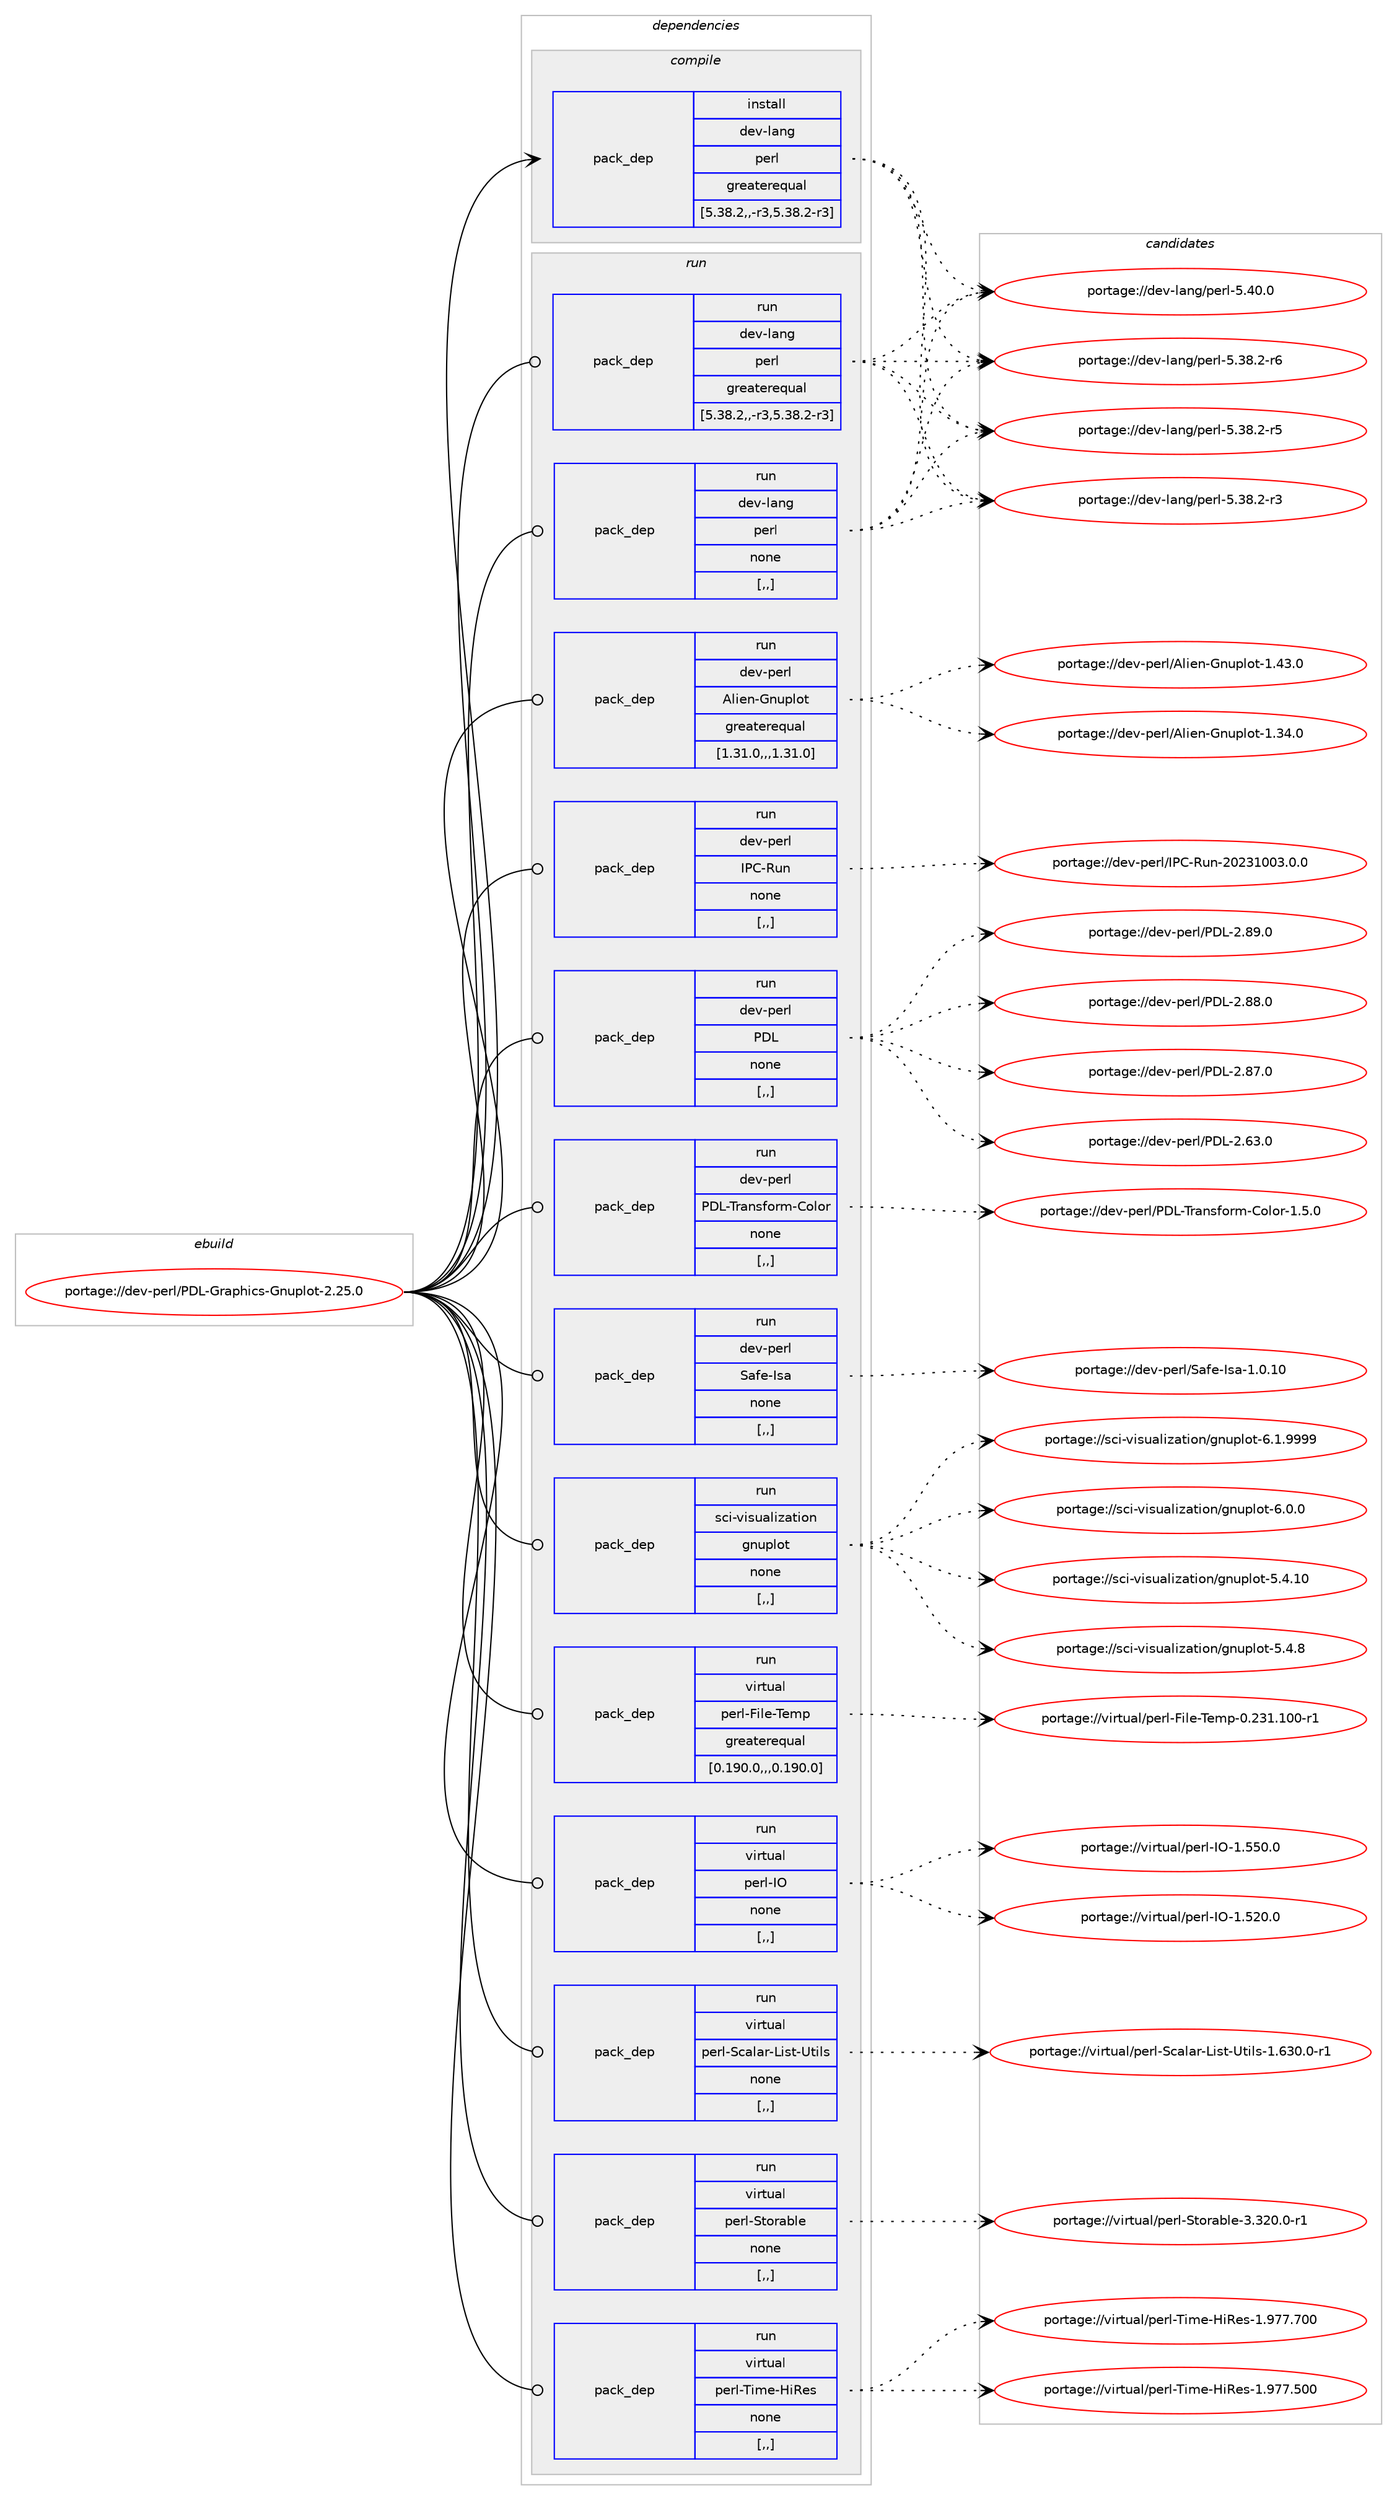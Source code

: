 digraph prolog {

# *************
# Graph options
# *************

newrank=true;
concentrate=true;
compound=true;
graph [rankdir=LR,fontname=Helvetica,fontsize=10,ranksep=1.5];#, ranksep=2.5, nodesep=0.2];
edge  [arrowhead=vee];
node  [fontname=Helvetica,fontsize=10];

# **********
# The ebuild
# **********

subgraph cluster_leftcol {
color=gray;
label=<<i>ebuild</i>>;
id [label="portage://dev-perl/PDL-Graphics-Gnuplot-2.25.0", color=red, width=4, href="../dev-perl/PDL-Graphics-Gnuplot-2.25.0.svg"];
}

# ****************
# The dependencies
# ****************

subgraph cluster_midcol {
color=gray;
label=<<i>dependencies</i>>;
subgraph cluster_compile {
fillcolor="#eeeeee";
style=filled;
label=<<i>compile</i>>;
subgraph pack104101 {
dependency135376 [label=<<TABLE BORDER="0" CELLBORDER="1" CELLSPACING="0" CELLPADDING="4" WIDTH="220"><TR><TD ROWSPAN="6" CELLPADDING="30">pack_dep</TD></TR><TR><TD WIDTH="110">install</TD></TR><TR><TD>dev-lang</TD></TR><TR><TD>perl</TD></TR><TR><TD>greaterequal</TD></TR><TR><TD>[5.38.2,,-r3,5.38.2-r3]</TD></TR></TABLE>>, shape=none, color=blue];
}
id:e -> dependency135376:w [weight=20,style="solid",arrowhead="vee"];
}
subgraph cluster_compileandrun {
fillcolor="#eeeeee";
style=filled;
label=<<i>compile and run</i>>;
}
subgraph cluster_run {
fillcolor="#eeeeee";
style=filled;
label=<<i>run</i>>;
subgraph pack104102 {
dependency135377 [label=<<TABLE BORDER="0" CELLBORDER="1" CELLSPACING="0" CELLPADDING="4" WIDTH="220"><TR><TD ROWSPAN="6" CELLPADDING="30">pack_dep</TD></TR><TR><TD WIDTH="110">run</TD></TR><TR><TD>dev-lang</TD></TR><TR><TD>perl</TD></TR><TR><TD>greaterequal</TD></TR><TR><TD>[5.38.2,,-r3,5.38.2-r3]</TD></TR></TABLE>>, shape=none, color=blue];
}
id:e -> dependency135377:w [weight=20,style="solid",arrowhead="odot"];
subgraph pack104103 {
dependency135378 [label=<<TABLE BORDER="0" CELLBORDER="1" CELLSPACING="0" CELLPADDING="4" WIDTH="220"><TR><TD ROWSPAN="6" CELLPADDING="30">pack_dep</TD></TR><TR><TD WIDTH="110">run</TD></TR><TR><TD>dev-lang</TD></TR><TR><TD>perl</TD></TR><TR><TD>none</TD></TR><TR><TD>[,,]</TD></TR></TABLE>>, shape=none, color=blue];
}
id:e -> dependency135378:w [weight=20,style="solid",arrowhead="odot"];
subgraph pack104104 {
dependency135379 [label=<<TABLE BORDER="0" CELLBORDER="1" CELLSPACING="0" CELLPADDING="4" WIDTH="220"><TR><TD ROWSPAN="6" CELLPADDING="30">pack_dep</TD></TR><TR><TD WIDTH="110">run</TD></TR><TR><TD>dev-perl</TD></TR><TR><TD>Alien-Gnuplot</TD></TR><TR><TD>greaterequal</TD></TR><TR><TD>[1.31.0,,,1.31.0]</TD></TR></TABLE>>, shape=none, color=blue];
}
id:e -> dependency135379:w [weight=20,style="solid",arrowhead="odot"];
subgraph pack104105 {
dependency135380 [label=<<TABLE BORDER="0" CELLBORDER="1" CELLSPACING="0" CELLPADDING="4" WIDTH="220"><TR><TD ROWSPAN="6" CELLPADDING="30">pack_dep</TD></TR><TR><TD WIDTH="110">run</TD></TR><TR><TD>dev-perl</TD></TR><TR><TD>IPC-Run</TD></TR><TR><TD>none</TD></TR><TR><TD>[,,]</TD></TR></TABLE>>, shape=none, color=blue];
}
id:e -> dependency135380:w [weight=20,style="solid",arrowhead="odot"];
subgraph pack104106 {
dependency135381 [label=<<TABLE BORDER="0" CELLBORDER="1" CELLSPACING="0" CELLPADDING="4" WIDTH="220"><TR><TD ROWSPAN="6" CELLPADDING="30">pack_dep</TD></TR><TR><TD WIDTH="110">run</TD></TR><TR><TD>dev-perl</TD></TR><TR><TD>PDL</TD></TR><TR><TD>none</TD></TR><TR><TD>[,,]</TD></TR></TABLE>>, shape=none, color=blue];
}
id:e -> dependency135381:w [weight=20,style="solid",arrowhead="odot"];
subgraph pack104107 {
dependency135382 [label=<<TABLE BORDER="0" CELLBORDER="1" CELLSPACING="0" CELLPADDING="4" WIDTH="220"><TR><TD ROWSPAN="6" CELLPADDING="30">pack_dep</TD></TR><TR><TD WIDTH="110">run</TD></TR><TR><TD>dev-perl</TD></TR><TR><TD>PDL-Transform-Color</TD></TR><TR><TD>none</TD></TR><TR><TD>[,,]</TD></TR></TABLE>>, shape=none, color=blue];
}
id:e -> dependency135382:w [weight=20,style="solid",arrowhead="odot"];
subgraph pack104108 {
dependency135383 [label=<<TABLE BORDER="0" CELLBORDER="1" CELLSPACING="0" CELLPADDING="4" WIDTH="220"><TR><TD ROWSPAN="6" CELLPADDING="30">pack_dep</TD></TR><TR><TD WIDTH="110">run</TD></TR><TR><TD>dev-perl</TD></TR><TR><TD>Safe-Isa</TD></TR><TR><TD>none</TD></TR><TR><TD>[,,]</TD></TR></TABLE>>, shape=none, color=blue];
}
id:e -> dependency135383:w [weight=20,style="solid",arrowhead="odot"];
subgraph pack104109 {
dependency135384 [label=<<TABLE BORDER="0" CELLBORDER="1" CELLSPACING="0" CELLPADDING="4" WIDTH="220"><TR><TD ROWSPAN="6" CELLPADDING="30">pack_dep</TD></TR><TR><TD WIDTH="110">run</TD></TR><TR><TD>sci-visualization</TD></TR><TR><TD>gnuplot</TD></TR><TR><TD>none</TD></TR><TR><TD>[,,]</TD></TR></TABLE>>, shape=none, color=blue];
}
id:e -> dependency135384:w [weight=20,style="solid",arrowhead="odot"];
subgraph pack104110 {
dependency135385 [label=<<TABLE BORDER="0" CELLBORDER="1" CELLSPACING="0" CELLPADDING="4" WIDTH="220"><TR><TD ROWSPAN="6" CELLPADDING="30">pack_dep</TD></TR><TR><TD WIDTH="110">run</TD></TR><TR><TD>virtual</TD></TR><TR><TD>perl-File-Temp</TD></TR><TR><TD>greaterequal</TD></TR><TR><TD>[0.190.0,,,0.190.0]</TD></TR></TABLE>>, shape=none, color=blue];
}
id:e -> dependency135385:w [weight=20,style="solid",arrowhead="odot"];
subgraph pack104111 {
dependency135386 [label=<<TABLE BORDER="0" CELLBORDER="1" CELLSPACING="0" CELLPADDING="4" WIDTH="220"><TR><TD ROWSPAN="6" CELLPADDING="30">pack_dep</TD></TR><TR><TD WIDTH="110">run</TD></TR><TR><TD>virtual</TD></TR><TR><TD>perl-IO</TD></TR><TR><TD>none</TD></TR><TR><TD>[,,]</TD></TR></TABLE>>, shape=none, color=blue];
}
id:e -> dependency135386:w [weight=20,style="solid",arrowhead="odot"];
subgraph pack104112 {
dependency135387 [label=<<TABLE BORDER="0" CELLBORDER="1" CELLSPACING="0" CELLPADDING="4" WIDTH="220"><TR><TD ROWSPAN="6" CELLPADDING="30">pack_dep</TD></TR><TR><TD WIDTH="110">run</TD></TR><TR><TD>virtual</TD></TR><TR><TD>perl-Scalar-List-Utils</TD></TR><TR><TD>none</TD></TR><TR><TD>[,,]</TD></TR></TABLE>>, shape=none, color=blue];
}
id:e -> dependency135387:w [weight=20,style="solid",arrowhead="odot"];
subgraph pack104113 {
dependency135388 [label=<<TABLE BORDER="0" CELLBORDER="1" CELLSPACING="0" CELLPADDING="4" WIDTH="220"><TR><TD ROWSPAN="6" CELLPADDING="30">pack_dep</TD></TR><TR><TD WIDTH="110">run</TD></TR><TR><TD>virtual</TD></TR><TR><TD>perl-Storable</TD></TR><TR><TD>none</TD></TR><TR><TD>[,,]</TD></TR></TABLE>>, shape=none, color=blue];
}
id:e -> dependency135388:w [weight=20,style="solid",arrowhead="odot"];
subgraph pack104114 {
dependency135389 [label=<<TABLE BORDER="0" CELLBORDER="1" CELLSPACING="0" CELLPADDING="4" WIDTH="220"><TR><TD ROWSPAN="6" CELLPADDING="30">pack_dep</TD></TR><TR><TD WIDTH="110">run</TD></TR><TR><TD>virtual</TD></TR><TR><TD>perl-Time-HiRes</TD></TR><TR><TD>none</TD></TR><TR><TD>[,,]</TD></TR></TABLE>>, shape=none, color=blue];
}
id:e -> dependency135389:w [weight=20,style="solid",arrowhead="odot"];
}
}

# **************
# The candidates
# **************

subgraph cluster_choices {
rank=same;
color=gray;
label=<<i>candidates</i>>;

subgraph choice104101 {
color=black;
nodesep=1;
choice10010111845108971101034711210111410845534652484648 [label="portage://dev-lang/perl-5.40.0", color=red, width=4,href="../dev-lang/perl-5.40.0.svg"];
choice100101118451089711010347112101114108455346515646504511454 [label="portage://dev-lang/perl-5.38.2-r6", color=red, width=4,href="../dev-lang/perl-5.38.2-r6.svg"];
choice100101118451089711010347112101114108455346515646504511453 [label="portage://dev-lang/perl-5.38.2-r5", color=red, width=4,href="../dev-lang/perl-5.38.2-r5.svg"];
choice100101118451089711010347112101114108455346515646504511451 [label="portage://dev-lang/perl-5.38.2-r3", color=red, width=4,href="../dev-lang/perl-5.38.2-r3.svg"];
dependency135376:e -> choice10010111845108971101034711210111410845534652484648:w [style=dotted,weight="100"];
dependency135376:e -> choice100101118451089711010347112101114108455346515646504511454:w [style=dotted,weight="100"];
dependency135376:e -> choice100101118451089711010347112101114108455346515646504511453:w [style=dotted,weight="100"];
dependency135376:e -> choice100101118451089711010347112101114108455346515646504511451:w [style=dotted,weight="100"];
}
subgraph choice104102 {
color=black;
nodesep=1;
choice10010111845108971101034711210111410845534652484648 [label="portage://dev-lang/perl-5.40.0", color=red, width=4,href="../dev-lang/perl-5.40.0.svg"];
choice100101118451089711010347112101114108455346515646504511454 [label="portage://dev-lang/perl-5.38.2-r6", color=red, width=4,href="../dev-lang/perl-5.38.2-r6.svg"];
choice100101118451089711010347112101114108455346515646504511453 [label="portage://dev-lang/perl-5.38.2-r5", color=red, width=4,href="../dev-lang/perl-5.38.2-r5.svg"];
choice100101118451089711010347112101114108455346515646504511451 [label="portage://dev-lang/perl-5.38.2-r3", color=red, width=4,href="../dev-lang/perl-5.38.2-r3.svg"];
dependency135377:e -> choice10010111845108971101034711210111410845534652484648:w [style=dotted,weight="100"];
dependency135377:e -> choice100101118451089711010347112101114108455346515646504511454:w [style=dotted,weight="100"];
dependency135377:e -> choice100101118451089711010347112101114108455346515646504511453:w [style=dotted,weight="100"];
dependency135377:e -> choice100101118451089711010347112101114108455346515646504511451:w [style=dotted,weight="100"];
}
subgraph choice104103 {
color=black;
nodesep=1;
choice10010111845108971101034711210111410845534652484648 [label="portage://dev-lang/perl-5.40.0", color=red, width=4,href="../dev-lang/perl-5.40.0.svg"];
choice100101118451089711010347112101114108455346515646504511454 [label="portage://dev-lang/perl-5.38.2-r6", color=red, width=4,href="../dev-lang/perl-5.38.2-r6.svg"];
choice100101118451089711010347112101114108455346515646504511453 [label="portage://dev-lang/perl-5.38.2-r5", color=red, width=4,href="../dev-lang/perl-5.38.2-r5.svg"];
choice100101118451089711010347112101114108455346515646504511451 [label="portage://dev-lang/perl-5.38.2-r3", color=red, width=4,href="../dev-lang/perl-5.38.2-r3.svg"];
dependency135378:e -> choice10010111845108971101034711210111410845534652484648:w [style=dotted,weight="100"];
dependency135378:e -> choice100101118451089711010347112101114108455346515646504511454:w [style=dotted,weight="100"];
dependency135378:e -> choice100101118451089711010347112101114108455346515646504511453:w [style=dotted,weight="100"];
dependency135378:e -> choice100101118451089711010347112101114108455346515646504511451:w [style=dotted,weight="100"];
}
subgraph choice104104 {
color=black;
nodesep=1;
choice100101118451121011141084765108105101110457111011711210811111645494652514648 [label="portage://dev-perl/Alien-Gnuplot-1.43.0", color=red, width=4,href="../dev-perl/Alien-Gnuplot-1.43.0.svg"];
choice100101118451121011141084765108105101110457111011711210811111645494651524648 [label="portage://dev-perl/Alien-Gnuplot-1.34.0", color=red, width=4,href="../dev-perl/Alien-Gnuplot-1.34.0.svg"];
dependency135379:e -> choice100101118451121011141084765108105101110457111011711210811111645494652514648:w [style=dotted,weight="100"];
dependency135379:e -> choice100101118451121011141084765108105101110457111011711210811111645494651524648:w [style=dotted,weight="100"];
}
subgraph choice104105 {
color=black;
nodesep=1;
choice1001011184511210111410847738067458211711045504850514948485146484648 [label="portage://dev-perl/IPC-Run-20231003.0.0", color=red, width=4,href="../dev-perl/IPC-Run-20231003.0.0.svg"];
dependency135380:e -> choice1001011184511210111410847738067458211711045504850514948485146484648:w [style=dotted,weight="100"];
}
subgraph choice104106 {
color=black;
nodesep=1;
choice100101118451121011141084780687645504656574648 [label="portage://dev-perl/PDL-2.89.0", color=red, width=4,href="../dev-perl/PDL-2.89.0.svg"];
choice100101118451121011141084780687645504656564648 [label="portage://dev-perl/PDL-2.88.0", color=red, width=4,href="../dev-perl/PDL-2.88.0.svg"];
choice100101118451121011141084780687645504656554648 [label="portage://dev-perl/PDL-2.87.0", color=red, width=4,href="../dev-perl/PDL-2.87.0.svg"];
choice100101118451121011141084780687645504654514648 [label="portage://dev-perl/PDL-2.63.0", color=red, width=4,href="../dev-perl/PDL-2.63.0.svg"];
dependency135381:e -> choice100101118451121011141084780687645504656574648:w [style=dotted,weight="100"];
dependency135381:e -> choice100101118451121011141084780687645504656564648:w [style=dotted,weight="100"];
dependency135381:e -> choice100101118451121011141084780687645504656554648:w [style=dotted,weight="100"];
dependency135381:e -> choice100101118451121011141084780687645504654514648:w [style=dotted,weight="100"];
}
subgraph choice104107 {
color=black;
nodesep=1;
choice10010111845112101114108478068764584114971101151021111141094567111108111114454946534648 [label="portage://dev-perl/PDL-Transform-Color-1.5.0", color=red, width=4,href="../dev-perl/PDL-Transform-Color-1.5.0.svg"];
dependency135382:e -> choice10010111845112101114108478068764584114971101151021111141094567111108111114454946534648:w [style=dotted,weight="100"];
}
subgraph choice104108 {
color=black;
nodesep=1;
choice1001011184511210111410847839710210145731159745494648464948 [label="portage://dev-perl/Safe-Isa-1.0.10", color=red, width=4,href="../dev-perl/Safe-Isa-1.0.10.svg"];
dependency135383:e -> choice1001011184511210111410847839710210145731159745494648464948:w [style=dotted,weight="100"];
}
subgraph choice104109 {
color=black;
nodesep=1;
choice1159910545118105115117971081051229711610511111047103110117112108111116455446494657575757 [label="portage://sci-visualization/gnuplot-6.1.9999", color=red, width=4,href="../sci-visualization/gnuplot-6.1.9999.svg"];
choice1159910545118105115117971081051229711610511111047103110117112108111116455446484648 [label="portage://sci-visualization/gnuplot-6.0.0", color=red, width=4,href="../sci-visualization/gnuplot-6.0.0.svg"];
choice115991054511810511511797108105122971161051111104710311011711210811111645534652464948 [label="portage://sci-visualization/gnuplot-5.4.10", color=red, width=4,href="../sci-visualization/gnuplot-5.4.10.svg"];
choice1159910545118105115117971081051229711610511111047103110117112108111116455346524656 [label="portage://sci-visualization/gnuplot-5.4.8", color=red, width=4,href="../sci-visualization/gnuplot-5.4.8.svg"];
dependency135384:e -> choice1159910545118105115117971081051229711610511111047103110117112108111116455446494657575757:w [style=dotted,weight="100"];
dependency135384:e -> choice1159910545118105115117971081051229711610511111047103110117112108111116455446484648:w [style=dotted,weight="100"];
dependency135384:e -> choice115991054511810511511797108105122971161051111104710311011711210811111645534652464948:w [style=dotted,weight="100"];
dependency135384:e -> choice1159910545118105115117971081051229711610511111047103110117112108111116455346524656:w [style=dotted,weight="100"];
}
subgraph choice104110 {
color=black;
nodesep=1;
choice118105114116117971084711210111410845701051081014584101109112454846505149464948484511449 [label="portage://virtual/perl-File-Temp-0.231.100-r1", color=red, width=4,href="../virtual/perl-File-Temp-0.231.100-r1.svg"];
dependency135385:e -> choice118105114116117971084711210111410845701051081014584101109112454846505149464948484511449:w [style=dotted,weight="100"];
}
subgraph choice104111 {
color=black;
nodesep=1;
choice11810511411611797108471121011141084573794549465353484648 [label="portage://virtual/perl-IO-1.550.0", color=red, width=4,href="../virtual/perl-IO-1.550.0.svg"];
choice11810511411611797108471121011141084573794549465350484648 [label="portage://virtual/perl-IO-1.520.0", color=red, width=4,href="../virtual/perl-IO-1.520.0.svg"];
dependency135386:e -> choice11810511411611797108471121011141084573794549465353484648:w [style=dotted,weight="100"];
dependency135386:e -> choice11810511411611797108471121011141084573794549465350484648:w [style=dotted,weight="100"];
}
subgraph choice104112 {
color=black;
nodesep=1;
choice118105114116117971084711210111410845839997108971144576105115116458511610510811545494654514846484511449 [label="portage://virtual/perl-Scalar-List-Utils-1.630.0-r1", color=red, width=4,href="../virtual/perl-Scalar-List-Utils-1.630.0-r1.svg"];
dependency135387:e -> choice118105114116117971084711210111410845839997108971144576105115116458511610510811545494654514846484511449:w [style=dotted,weight="100"];
}
subgraph choice104113 {
color=black;
nodesep=1;
choice11810511411611797108471121011141084583116111114979810810145514651504846484511449 [label="portage://virtual/perl-Storable-3.320.0-r1", color=red, width=4,href="../virtual/perl-Storable-3.320.0-r1.svg"];
dependency135388:e -> choice11810511411611797108471121011141084583116111114979810810145514651504846484511449:w [style=dotted,weight="100"];
}
subgraph choice104114 {
color=black;
nodesep=1;
choice1181051141161179710847112101114108458410510910145721058210111545494657555546554848 [label="portage://virtual/perl-Time-HiRes-1.977.700", color=red, width=4,href="../virtual/perl-Time-HiRes-1.977.700.svg"];
choice1181051141161179710847112101114108458410510910145721058210111545494657555546534848 [label="portage://virtual/perl-Time-HiRes-1.977.500", color=red, width=4,href="../virtual/perl-Time-HiRes-1.977.500.svg"];
dependency135389:e -> choice1181051141161179710847112101114108458410510910145721058210111545494657555546554848:w [style=dotted,weight="100"];
dependency135389:e -> choice1181051141161179710847112101114108458410510910145721058210111545494657555546534848:w [style=dotted,weight="100"];
}
}

}
